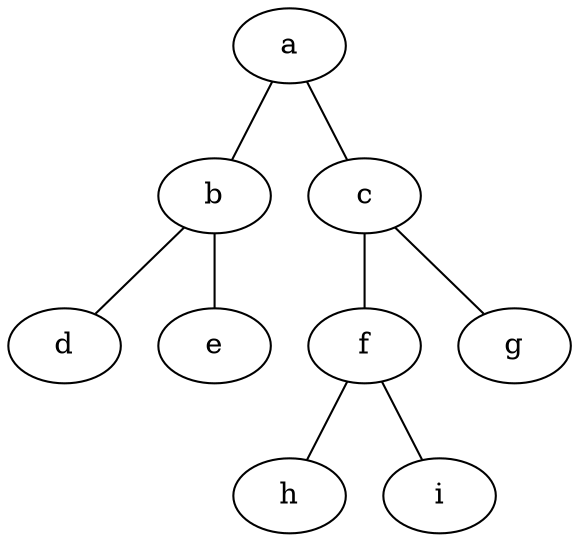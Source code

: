 graph { 
		a -- b; 
		a -- c; 
		b -- d; 
		b -- e; 
		c -- f; 
		c -- g; 
        f -- h;
        f -- i;
	}